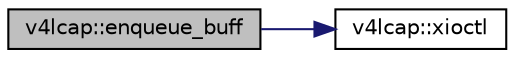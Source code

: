 digraph "v4lcap::enqueue_buff"
{
 // INTERACTIVE_SVG=YES
  edge [fontname="Helvetica",fontsize="10",labelfontname="Helvetica",labelfontsize="10"];
  node [fontname="Helvetica",fontsize="10",shape=record];
  rankdir="LR";
  Node39 [label="v4lcap::enqueue_buff",height=0.2,width=0.4,color="black", fillcolor="grey75", style="filled", fontcolor="black"];
  Node39 -> Node40 [color="midnightblue",fontsize="10",style="solid"];
  Node40 [label="v4lcap::xioctl",height=0.2,width=0.4,color="black", fillcolor="white", style="filled",URL="$classv4lcap.html#ab5aaa5a8c0df17f5ca57e0b5170232cb"];
}
